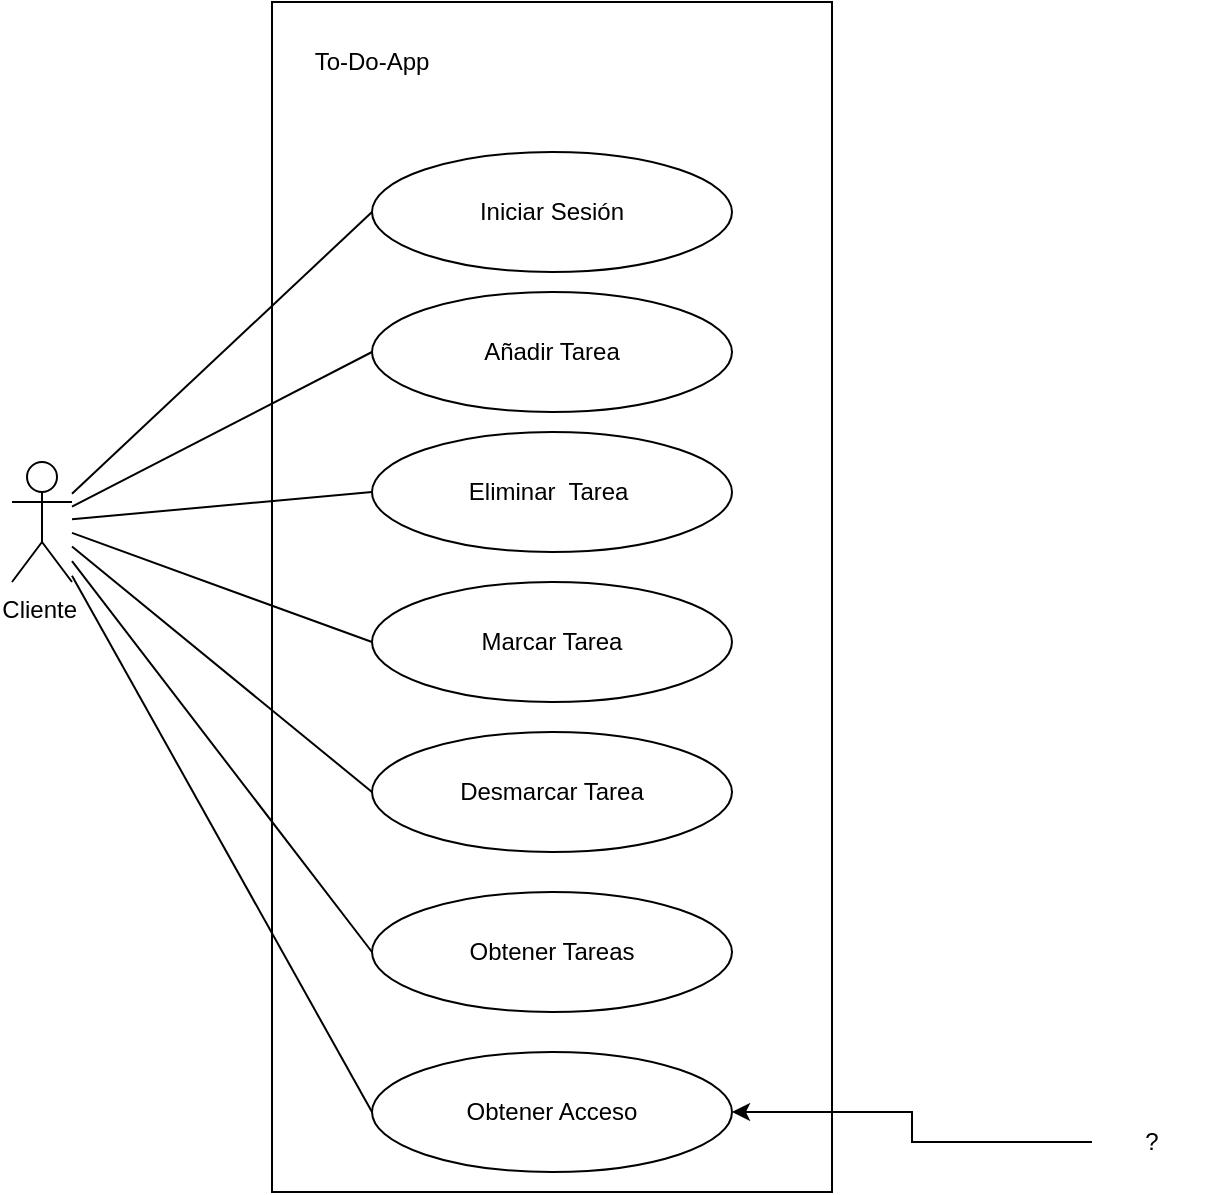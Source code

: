 <mxfile version="21.2.1" type="github">
  <diagram name="Página-1" id="gVADvGAhawYy6BavhGWH">
    <mxGraphModel dx="2017" dy="1148" grid="1" gridSize="10" guides="1" tooltips="1" connect="1" arrows="1" fold="1" page="1" pageScale="1" pageWidth="827" pageHeight="1169" math="0" shadow="0">
      <root>
        <mxCell id="0" />
        <mxCell id="1" parent="0" />
        <mxCell id="JG5yOzzYJxNlnzdqX-a_-6" value="" style="verticalLabelPosition=bottom;verticalAlign=top;html=1;shape=mxgraph.basic.rect;fillColor2=none;strokeWidth=1;size=20;indent=5;" parent="1" vertex="1">
          <mxGeometry x="240" y="295" width="280" height="595" as="geometry" />
        </mxCell>
        <mxCell id="JG5yOzzYJxNlnzdqX-a_-18" style="rounded=0;orthogonalLoop=1;jettySize=auto;html=1;entryX=0;entryY=0.5;entryDx=0;entryDy=0;endArrow=none;endFill=0;" parent="1" source="JG5yOzzYJxNlnzdqX-a_-1" target="JG5yOzzYJxNlnzdqX-a_-9" edge="1">
          <mxGeometry relative="1" as="geometry" />
        </mxCell>
        <mxCell id="JG5yOzzYJxNlnzdqX-a_-19" style="rounded=0;orthogonalLoop=1;jettySize=auto;html=1;entryX=0;entryY=0.5;entryDx=0;entryDy=0;endArrow=none;endFill=0;" parent="1" source="JG5yOzzYJxNlnzdqX-a_-1" target="JG5yOzzYJxNlnzdqX-a_-12" edge="1">
          <mxGeometry relative="1" as="geometry" />
        </mxCell>
        <mxCell id="JG5yOzzYJxNlnzdqX-a_-20" style="rounded=0;orthogonalLoop=1;jettySize=auto;html=1;entryX=0;entryY=0.5;entryDx=0;entryDy=0;endArrow=none;endFill=0;" parent="1" source="JG5yOzzYJxNlnzdqX-a_-1" target="JG5yOzzYJxNlnzdqX-a_-10" edge="1">
          <mxGeometry relative="1" as="geometry" />
        </mxCell>
        <mxCell id="JG5yOzzYJxNlnzdqX-a_-21" style="rounded=0;orthogonalLoop=1;jettySize=auto;html=1;entryX=0;entryY=0.5;entryDx=0;entryDy=0;endArrow=none;endFill=0;" parent="1" source="JG5yOzzYJxNlnzdqX-a_-1" target="JG5yOzzYJxNlnzdqX-a_-11" edge="1">
          <mxGeometry relative="1" as="geometry" />
        </mxCell>
        <mxCell id="JG5yOzzYJxNlnzdqX-a_-22" style="rounded=0;orthogonalLoop=1;jettySize=auto;html=1;entryX=0;entryY=0.5;entryDx=0;entryDy=0;endArrow=none;endFill=0;" parent="1" source="JG5yOzzYJxNlnzdqX-a_-1" target="JG5yOzzYJxNlnzdqX-a_-14" edge="1">
          <mxGeometry relative="1" as="geometry" />
        </mxCell>
        <mxCell id="jByOdkcFX8gt5h1AEklP-2" style="rounded=0;orthogonalLoop=1;jettySize=auto;html=1;entryX=0;entryY=0.5;entryDx=0;entryDy=0;endArrow=none;endFill=0;" edge="1" parent="1" source="JG5yOzzYJxNlnzdqX-a_-1" target="jByOdkcFX8gt5h1AEklP-1">
          <mxGeometry relative="1" as="geometry" />
        </mxCell>
        <mxCell id="JG5yOzzYJxNlnzdqX-a_-1" value="Cliente&amp;nbsp;" style="shape=umlActor;verticalLabelPosition=bottom;verticalAlign=top;html=1;outlineConnect=0;" parent="1" vertex="1">
          <mxGeometry x="110" y="525" width="30" height="60" as="geometry" />
        </mxCell>
        <mxCell id="JG5yOzzYJxNlnzdqX-a_-8" value="Iniciar Sesión" style="ellipse;whiteSpace=wrap;html=1;" parent="1" vertex="1">
          <mxGeometry x="290" y="370" width="180" height="60" as="geometry" />
        </mxCell>
        <mxCell id="JG5yOzzYJxNlnzdqX-a_-9" value="Añadir Tarea" style="ellipse;whiteSpace=wrap;html=1;" parent="1" vertex="1">
          <mxGeometry x="290" y="440" width="180" height="60" as="geometry" />
        </mxCell>
        <mxCell id="JG5yOzzYJxNlnzdqX-a_-10" value="Marcar Tarea" style="ellipse;whiteSpace=wrap;html=1;" parent="1" vertex="1">
          <mxGeometry x="290" y="585" width="180" height="60" as="geometry" />
        </mxCell>
        <mxCell id="JG5yOzzYJxNlnzdqX-a_-11" value="Desmarcar Tarea" style="ellipse;whiteSpace=wrap;html=1;" parent="1" vertex="1">
          <mxGeometry x="290" y="660" width="180" height="60" as="geometry" />
        </mxCell>
        <mxCell id="JG5yOzzYJxNlnzdqX-a_-12" value="Eliminar&amp;nbsp; Tarea&amp;nbsp;" style="ellipse;whiteSpace=wrap;html=1;" parent="1" vertex="1">
          <mxGeometry x="290" y="510" width="180" height="60" as="geometry" />
        </mxCell>
        <mxCell id="JG5yOzzYJxNlnzdqX-a_-13" value="To-Do-App" style="text;html=1;strokeColor=none;fillColor=none;align=center;verticalAlign=middle;whiteSpace=wrap;rounded=0;" parent="1" vertex="1">
          <mxGeometry x="260" y="310" width="60" height="30" as="geometry" />
        </mxCell>
        <mxCell id="JG5yOzzYJxNlnzdqX-a_-14" value="Obtener Tareas" style="ellipse;whiteSpace=wrap;html=1;" parent="1" vertex="1">
          <mxGeometry x="290" y="740" width="180" height="60" as="geometry" />
        </mxCell>
        <mxCell id="JG5yOzzYJxNlnzdqX-a_-17" style="rounded=0;orthogonalLoop=1;jettySize=auto;html=1;entryX=0;entryY=0.5;entryDx=0;entryDy=0;endArrow=none;endFill=0;" parent="1" source="JG5yOzzYJxNlnzdqX-a_-1" target="JG5yOzzYJxNlnzdqX-a_-8" edge="1">
          <mxGeometry relative="1" as="geometry" />
        </mxCell>
        <mxCell id="jByOdkcFX8gt5h1AEklP-1" value="Obtener Acceso" style="ellipse;whiteSpace=wrap;html=1;" vertex="1" parent="1">
          <mxGeometry x="290" y="820" width="180" height="60" as="geometry" />
        </mxCell>
        <mxCell id="jByOdkcFX8gt5h1AEklP-4" style="edgeStyle=orthogonalEdgeStyle;rounded=0;orthogonalLoop=1;jettySize=auto;html=1;" edge="1" parent="1" source="jByOdkcFX8gt5h1AEklP-3" target="jByOdkcFX8gt5h1AEklP-1">
          <mxGeometry relative="1" as="geometry" />
        </mxCell>
        <mxCell id="jByOdkcFX8gt5h1AEklP-3" value="?" style="text;html=1;strokeColor=none;fillColor=none;align=center;verticalAlign=middle;whiteSpace=wrap;rounded=0;" vertex="1" parent="1">
          <mxGeometry x="650" y="850" width="60" height="30" as="geometry" />
        </mxCell>
      </root>
    </mxGraphModel>
  </diagram>
</mxfile>
